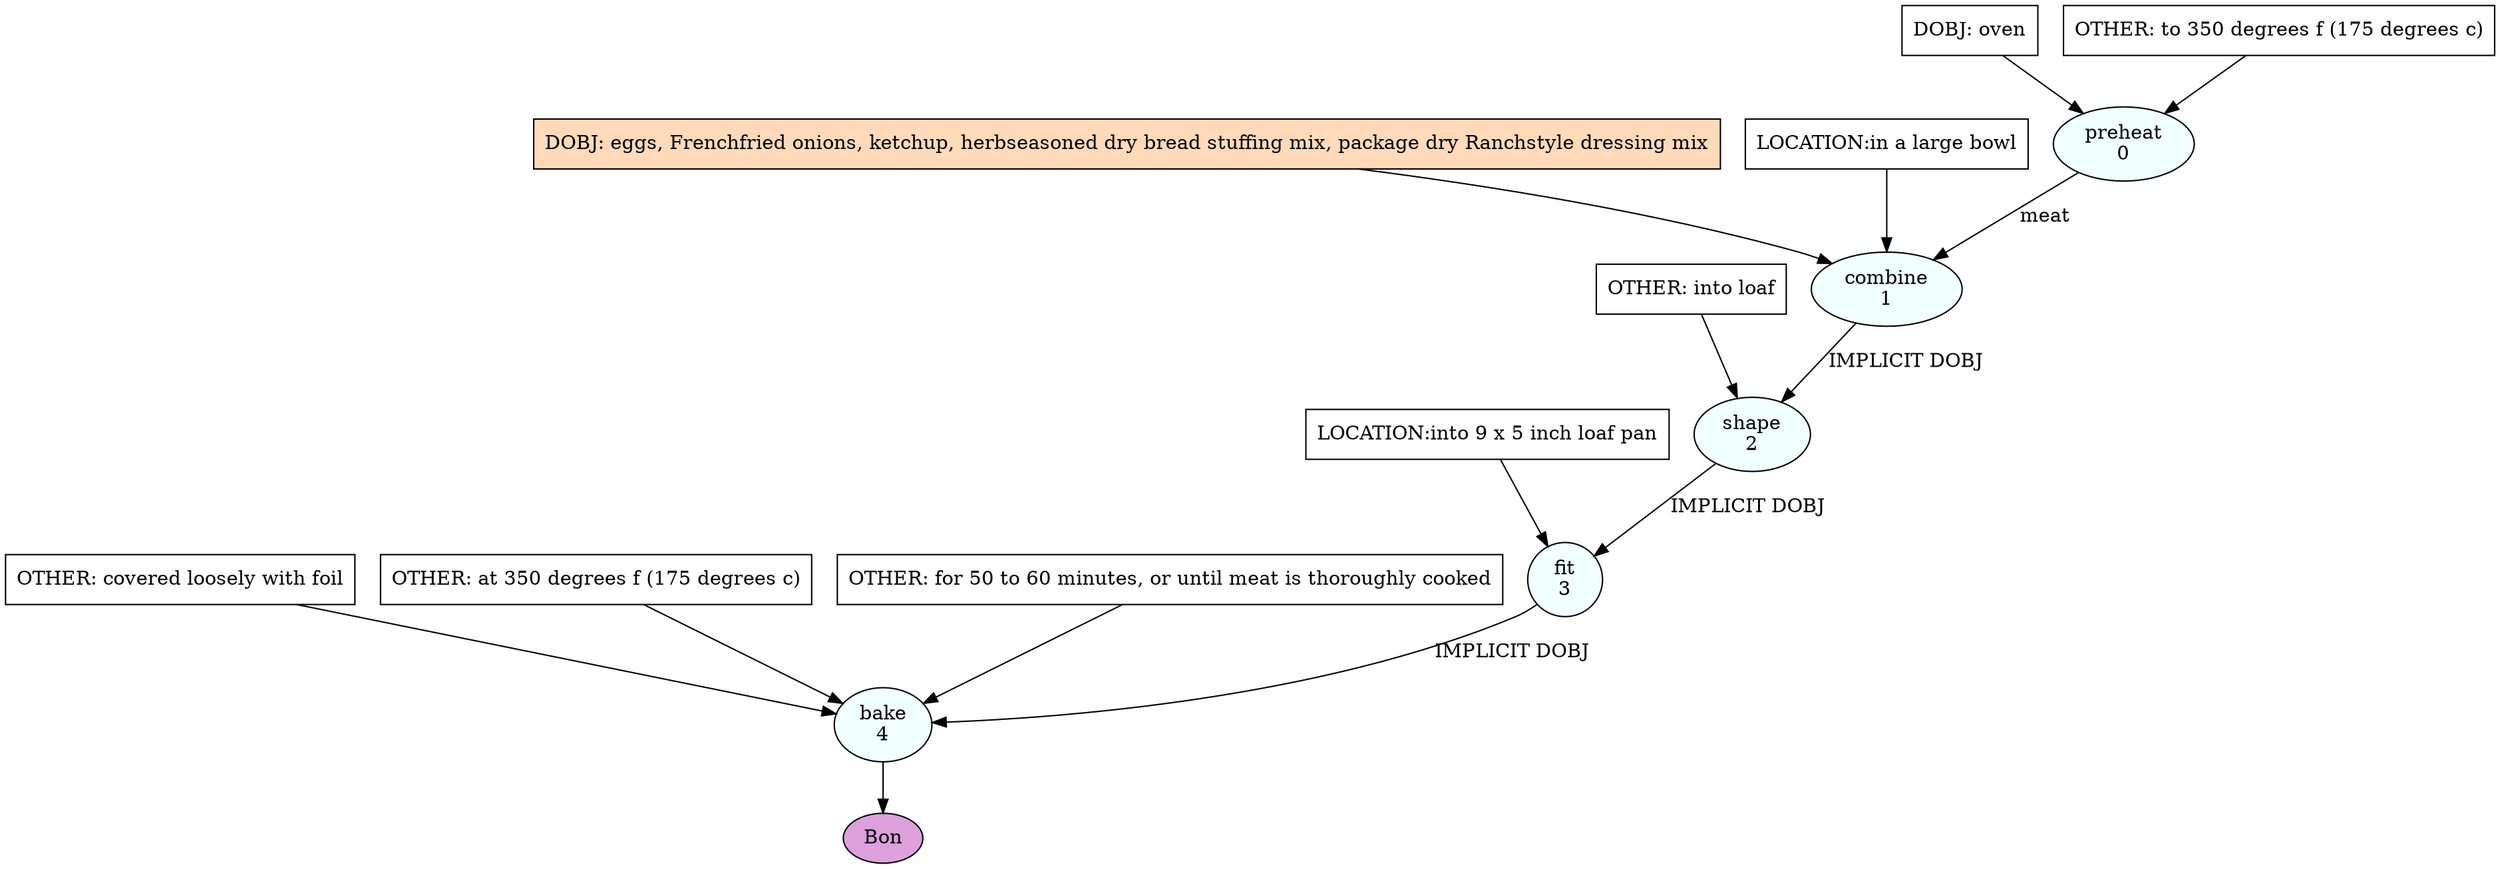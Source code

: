 digraph recipe {
E0[label="preheat
0", shape=oval, style=filled, fillcolor=azure]
E1[label="combine
1", shape=oval, style=filled, fillcolor=azure]
E2[label="shape
2", shape=oval, style=filled, fillcolor=azure]
E3[label="fit
3", shape=oval, style=filled, fillcolor=azure]
E4[label="bake
4", shape=oval, style=filled, fillcolor=azure]
D0[label="DOBJ: oven", shape=box, style=filled, fillcolor=white]
D0 -> E0
O0_0[label="OTHER: to 350 degrees f (175 degrees c)", shape=box, style=filled, fillcolor=white]
O0_0 -> E0
D1_ing[label="DOBJ: eggs, Frenchfried onions, ketchup, herbseasoned dry bread stuffing mix, package dry Ranchstyle dressing mix", shape=box, style=filled, fillcolor=peachpuff]
D1_ing -> E1
E0 -> E1 [label="meat"]
P1_0_0[label="LOCATION:in a large bowl", shape=box, style=filled, fillcolor=white]
P1_0_0 -> E1
E1 -> E2 [label="IMPLICIT DOBJ"]
O2_0_0[label="OTHER: into loaf", shape=box, style=filled, fillcolor=white]
O2_0_0 -> E2
E2 -> E3 [label="IMPLICIT DOBJ"]
P3_0_0[label="LOCATION:into 9 x 5 inch loaf pan", shape=box, style=filled, fillcolor=white]
P3_0_0 -> E3
E3 -> E4 [label="IMPLICIT DOBJ"]
O4_0_0[label="OTHER: covered loosely with foil", shape=box, style=filled, fillcolor=white]
O4_0_0 -> E4
O4_1_0[label="OTHER: at 350 degrees f (175 degrees c)", shape=box, style=filled, fillcolor=white]
O4_1_0 -> E4
O4_2_0[label="OTHER: for 50 to 60 minutes, or until meat is thoroughly cooked", shape=box, style=filled, fillcolor=white]
O4_2_0 -> E4
EOR[label="Bon", shape=oval, style=filled, fillcolor=plum]
E4 -> EOR
}
